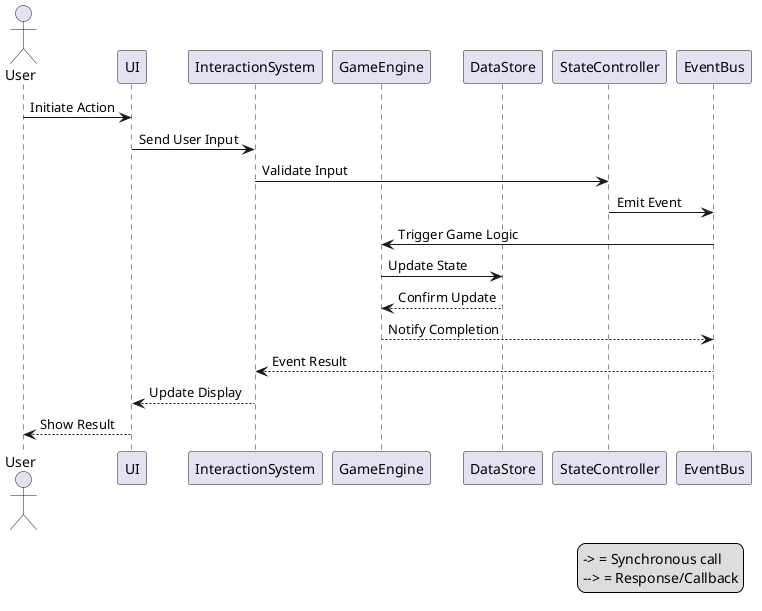 @startuml
' Sequence Diagram: User Interaction Flow

actor User
participant UI
participant InteractionSystem
participant GameEngine
participant DataStore

User -> UI : Initiate Action
UI -> InteractionSystem : Send User Input
InteractionSystem -> StateController : Validate Input
StateController -> EventBus : Emit Event
EventBus -> GameEngine : Trigger Game Logic
GameEngine -> DataStore : Update State
DataStore --> GameEngine : Confirm Update
GameEngine --> EventBus : Notify Completion
EventBus --> InteractionSystem : Event Result
InteractionSystem --> UI : Update Display
UI --> User : Show Result

' Legend
legend right
  -> = Synchronous call
  --> = Response/Callback
endlegend

@enduml

